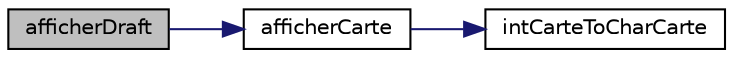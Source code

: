 digraph "afficherDraft"
{
 // INTERACTIVE_SVG=YES
 // LATEX_PDF_SIZE
  edge [fontname="Helvetica",fontsize="10",labelfontname="Helvetica",labelfontsize="10"];
  node [fontname="Helvetica",fontsize="10",shape=record];
  rankdir="LR";
  Node1 [label="afficherDraft",height=0.2,width=0.4,color="black", fillcolor="grey75", style="filled", fontcolor="black",tooltip="Affiche la totalité des cartes de la pioche."];
  Node1 -> Node2 [color="midnightblue",fontsize="10",style="solid",fontname="Helvetica"];
  Node2 [label="afficherCarte",height=0.2,width=0.4,color="black", fillcolor="white", style="filled",URL="$affichage_8c.html#ac6afda7e0a3b7e4947d585fdd27bd293",tooltip="Affiche une carte de manière différente en fonction de son état."];
  Node2 -> Node3 [color="midnightblue",fontsize="10",style="solid",fontname="Helvetica"];
  Node3 [label="intCarteToCharCarte",height=0.2,width=0.4,color="black", fillcolor="white", style="filled",URL="$jeu_8c.html#a86cc48f062f5245d7a2e8ef3eb286b51",tooltip="Permet de renvoyer un char \"  1 \" ou \" 10\" selon le int envoyé"];
}
